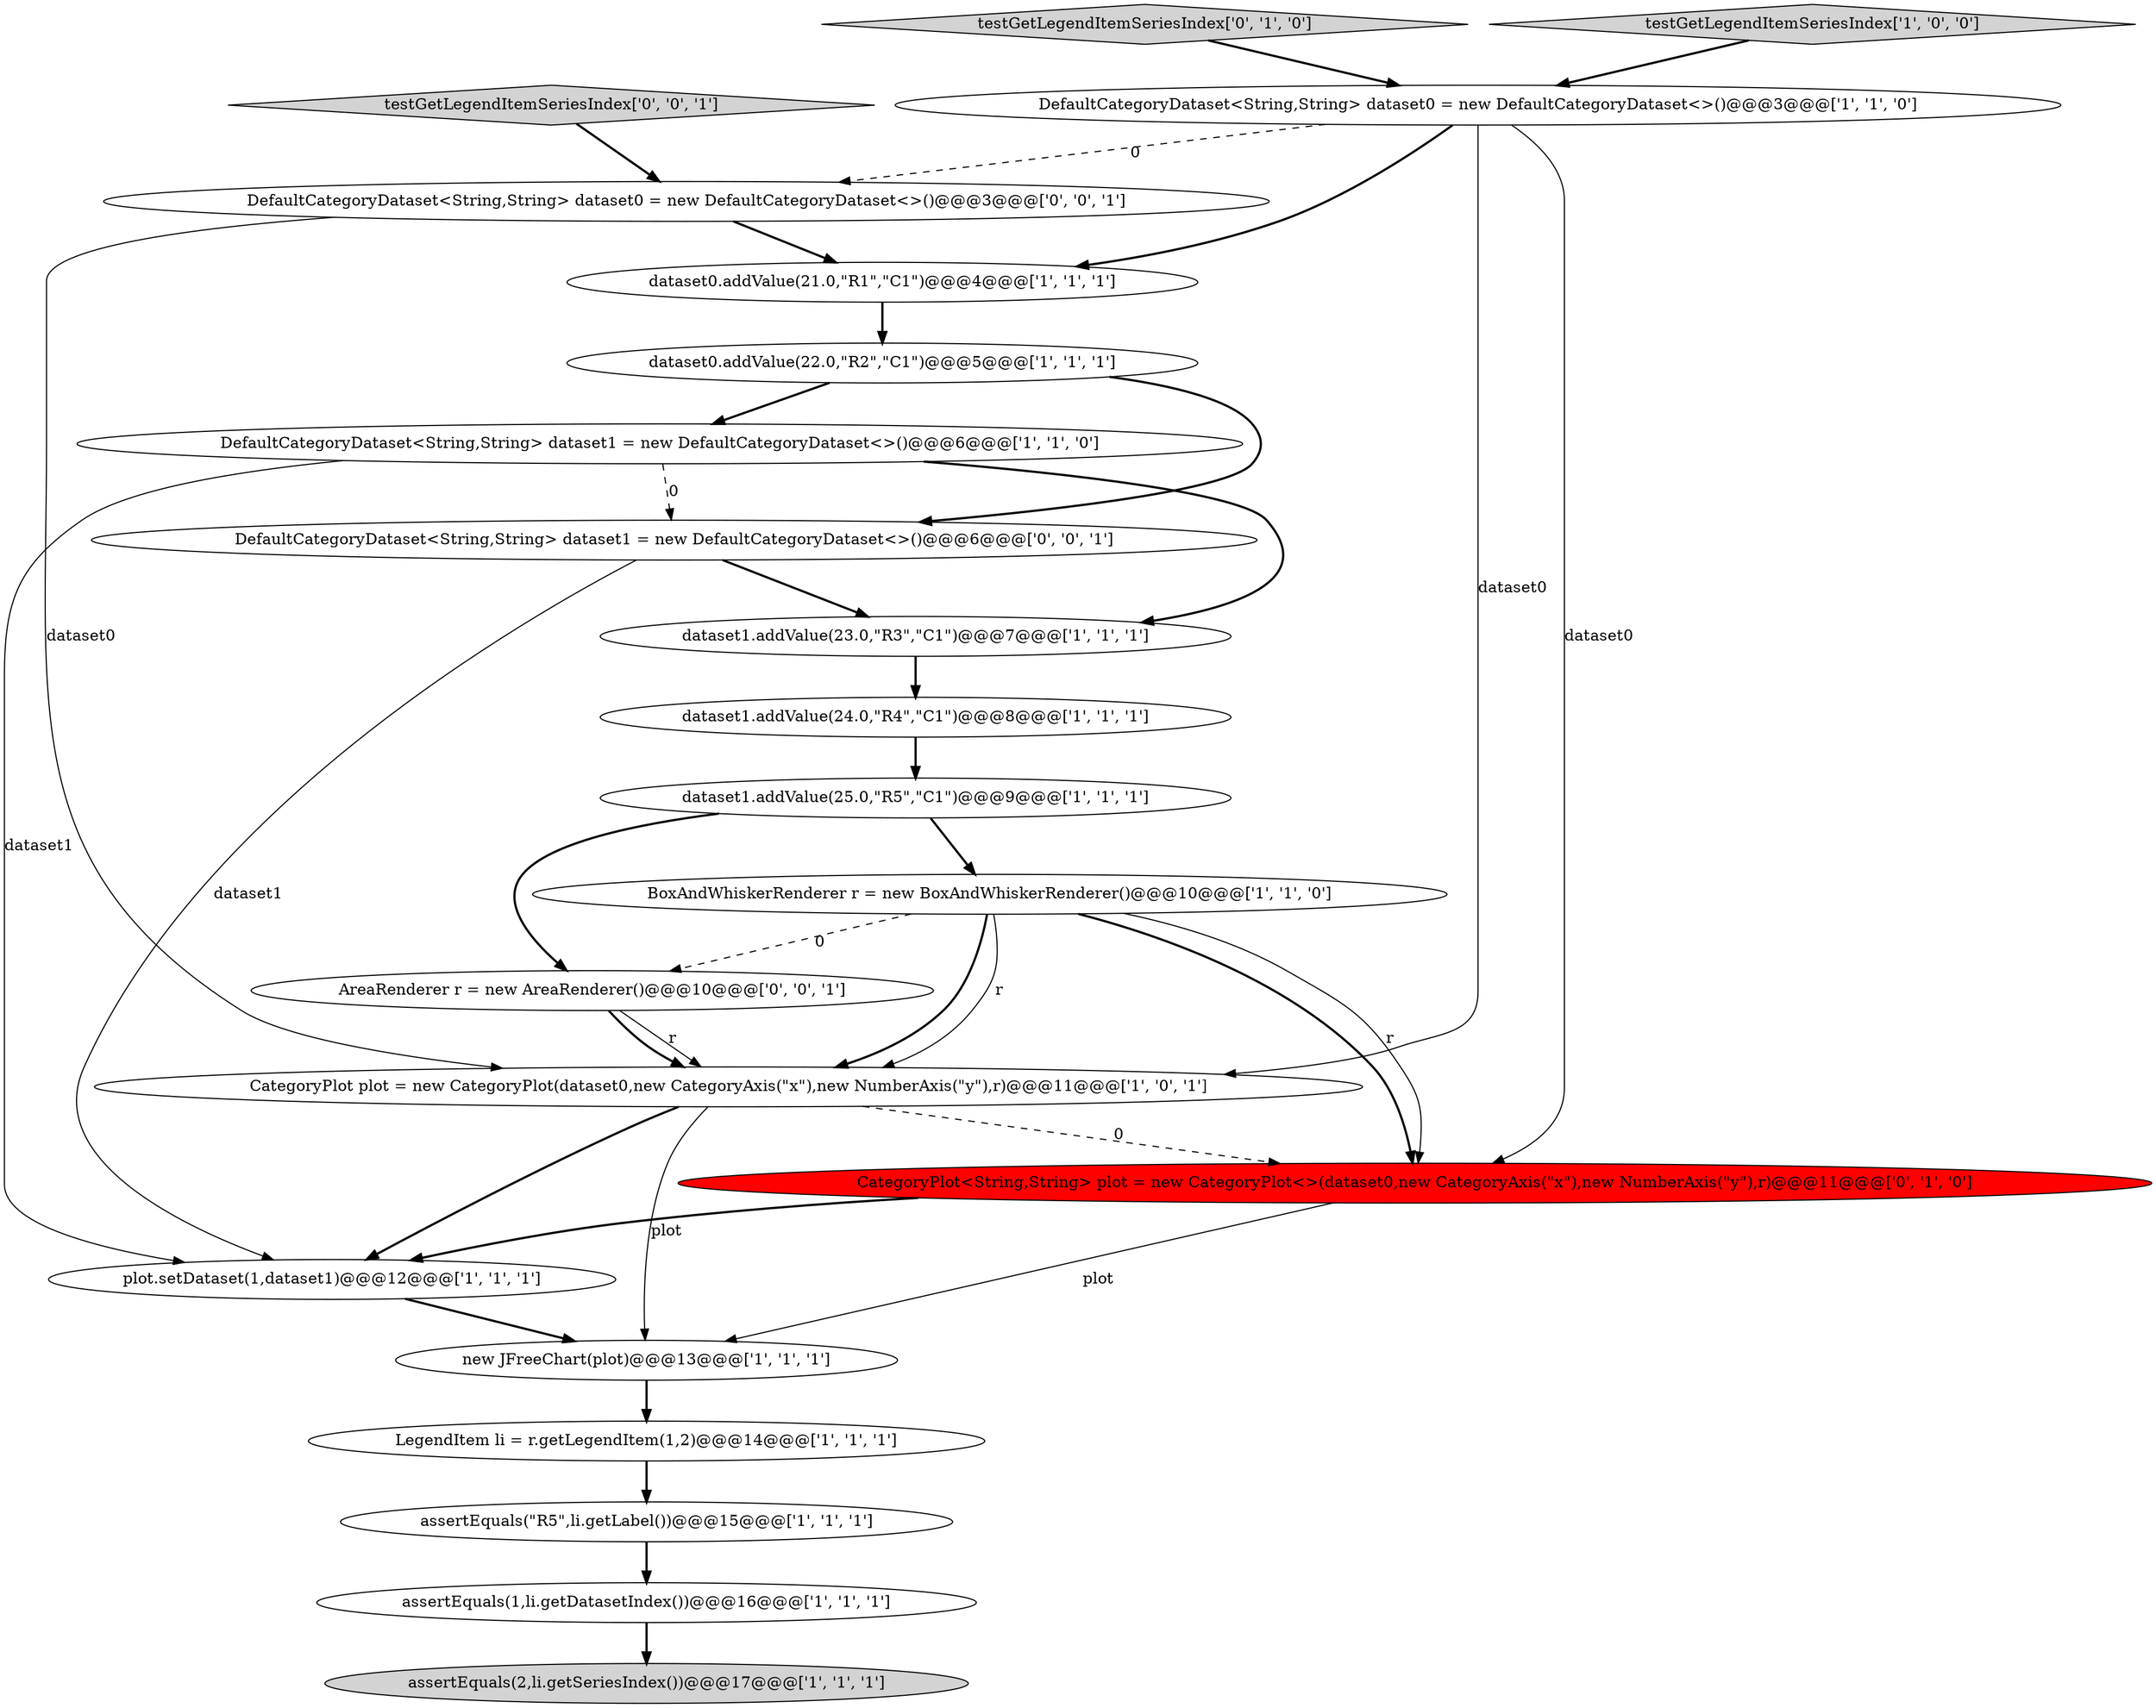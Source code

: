 digraph {
2 [style = filled, label = "assertEquals(1,li.getDatasetIndex())@@@16@@@['1', '1', '1']", fillcolor = white, shape = ellipse image = "AAA0AAABBB1BBB"];
18 [style = filled, label = "testGetLegendItemSeriesIndex['0', '0', '1']", fillcolor = lightgray, shape = diamond image = "AAA0AAABBB3BBB"];
15 [style = filled, label = "new JFreeChart(plot)@@@13@@@['1', '1', '1']", fillcolor = white, shape = ellipse image = "AAA0AAABBB1BBB"];
5 [style = filled, label = "DefaultCategoryDataset<String,String> dataset1 = new DefaultCategoryDataset<>()@@@6@@@['1', '1', '0']", fillcolor = white, shape = ellipse image = "AAA0AAABBB1BBB"];
16 [style = filled, label = "testGetLegendItemSeriesIndex['0', '1', '0']", fillcolor = lightgray, shape = diamond image = "AAA0AAABBB2BBB"];
3 [style = filled, label = "CategoryPlot plot = new CategoryPlot(dataset0,new CategoryAxis(\"x\"),new NumberAxis(\"y\"),r)@@@11@@@['1', '0', '1']", fillcolor = white, shape = ellipse image = "AAA0AAABBB1BBB"];
1 [style = filled, label = "dataset1.addValue(23.0,\"R3\",\"C1\")@@@7@@@['1', '1', '1']", fillcolor = white, shape = ellipse image = "AAA0AAABBB1BBB"];
4 [style = filled, label = "dataset0.addValue(21.0,\"R1\",\"C1\")@@@4@@@['1', '1', '1']", fillcolor = white, shape = ellipse image = "AAA0AAABBB1BBB"];
9 [style = filled, label = "testGetLegendItemSeriesIndex['1', '0', '0']", fillcolor = lightgray, shape = diamond image = "AAA0AAABBB1BBB"];
13 [style = filled, label = "assertEquals(2,li.getSeriesIndex())@@@17@@@['1', '1', '1']", fillcolor = lightgray, shape = ellipse image = "AAA0AAABBB1BBB"];
14 [style = filled, label = "LegendItem li = r.getLegendItem(1,2)@@@14@@@['1', '1', '1']", fillcolor = white, shape = ellipse image = "AAA0AAABBB1BBB"];
19 [style = filled, label = "AreaRenderer r = new AreaRenderer()@@@10@@@['0', '0', '1']", fillcolor = white, shape = ellipse image = "AAA0AAABBB3BBB"];
11 [style = filled, label = "plot.setDataset(1,dataset1)@@@12@@@['1', '1', '1']", fillcolor = white, shape = ellipse image = "AAA0AAABBB1BBB"];
8 [style = filled, label = "BoxAndWhiskerRenderer r = new BoxAndWhiskerRenderer()@@@10@@@['1', '1', '0']", fillcolor = white, shape = ellipse image = "AAA0AAABBB1BBB"];
12 [style = filled, label = "assertEquals(\"R5\",li.getLabel())@@@15@@@['1', '1', '1']", fillcolor = white, shape = ellipse image = "AAA0AAABBB1BBB"];
6 [style = filled, label = "dataset0.addValue(22.0,\"R2\",\"C1\")@@@5@@@['1', '1', '1']", fillcolor = white, shape = ellipse image = "AAA0AAABBB1BBB"];
17 [style = filled, label = "CategoryPlot<String,String> plot = new CategoryPlot<>(dataset0,new CategoryAxis(\"x\"),new NumberAxis(\"y\"),r)@@@11@@@['0', '1', '0']", fillcolor = red, shape = ellipse image = "AAA1AAABBB2BBB"];
10 [style = filled, label = "dataset1.addValue(25.0,\"R5\",\"C1\")@@@9@@@['1', '1', '1']", fillcolor = white, shape = ellipse image = "AAA0AAABBB1BBB"];
7 [style = filled, label = "dataset1.addValue(24.0,\"R4\",\"C1\")@@@8@@@['1', '1', '1']", fillcolor = white, shape = ellipse image = "AAA0AAABBB1BBB"];
21 [style = filled, label = "DefaultCategoryDataset<String,String> dataset0 = new DefaultCategoryDataset<>()@@@3@@@['0', '0', '1']", fillcolor = white, shape = ellipse image = "AAA0AAABBB3BBB"];
0 [style = filled, label = "DefaultCategoryDataset<String,String> dataset0 = new DefaultCategoryDataset<>()@@@3@@@['1', '1', '0']", fillcolor = white, shape = ellipse image = "AAA0AAABBB1BBB"];
20 [style = filled, label = "DefaultCategoryDataset<String,String> dataset1 = new DefaultCategoryDataset<>()@@@6@@@['0', '0', '1']", fillcolor = white, shape = ellipse image = "AAA0AAABBB3BBB"];
8->19 [style = dashed, label="0"];
16->0 [style = bold, label=""];
3->17 [style = dashed, label="0"];
9->0 [style = bold, label=""];
15->14 [style = bold, label=""];
4->6 [style = bold, label=""];
7->10 [style = bold, label=""];
17->15 [style = solid, label="plot"];
10->19 [style = bold, label=""];
8->3 [style = bold, label=""];
3->11 [style = bold, label=""];
19->3 [style = solid, label="r"];
5->11 [style = solid, label="dataset1"];
0->17 [style = solid, label="dataset0"];
3->15 [style = solid, label="plot"];
20->1 [style = bold, label=""];
1->7 [style = bold, label=""];
11->15 [style = bold, label=""];
5->20 [style = dashed, label="0"];
2->13 [style = bold, label=""];
8->17 [style = bold, label=""];
6->20 [style = bold, label=""];
5->1 [style = bold, label=""];
6->5 [style = bold, label=""];
12->2 [style = bold, label=""];
21->3 [style = solid, label="dataset0"];
10->8 [style = bold, label=""];
0->4 [style = bold, label=""];
0->21 [style = dashed, label="0"];
14->12 [style = bold, label=""];
20->11 [style = solid, label="dataset1"];
0->3 [style = solid, label="dataset0"];
18->21 [style = bold, label=""];
8->3 [style = solid, label="r"];
19->3 [style = bold, label=""];
8->17 [style = solid, label="r"];
21->4 [style = bold, label=""];
17->11 [style = bold, label=""];
}
